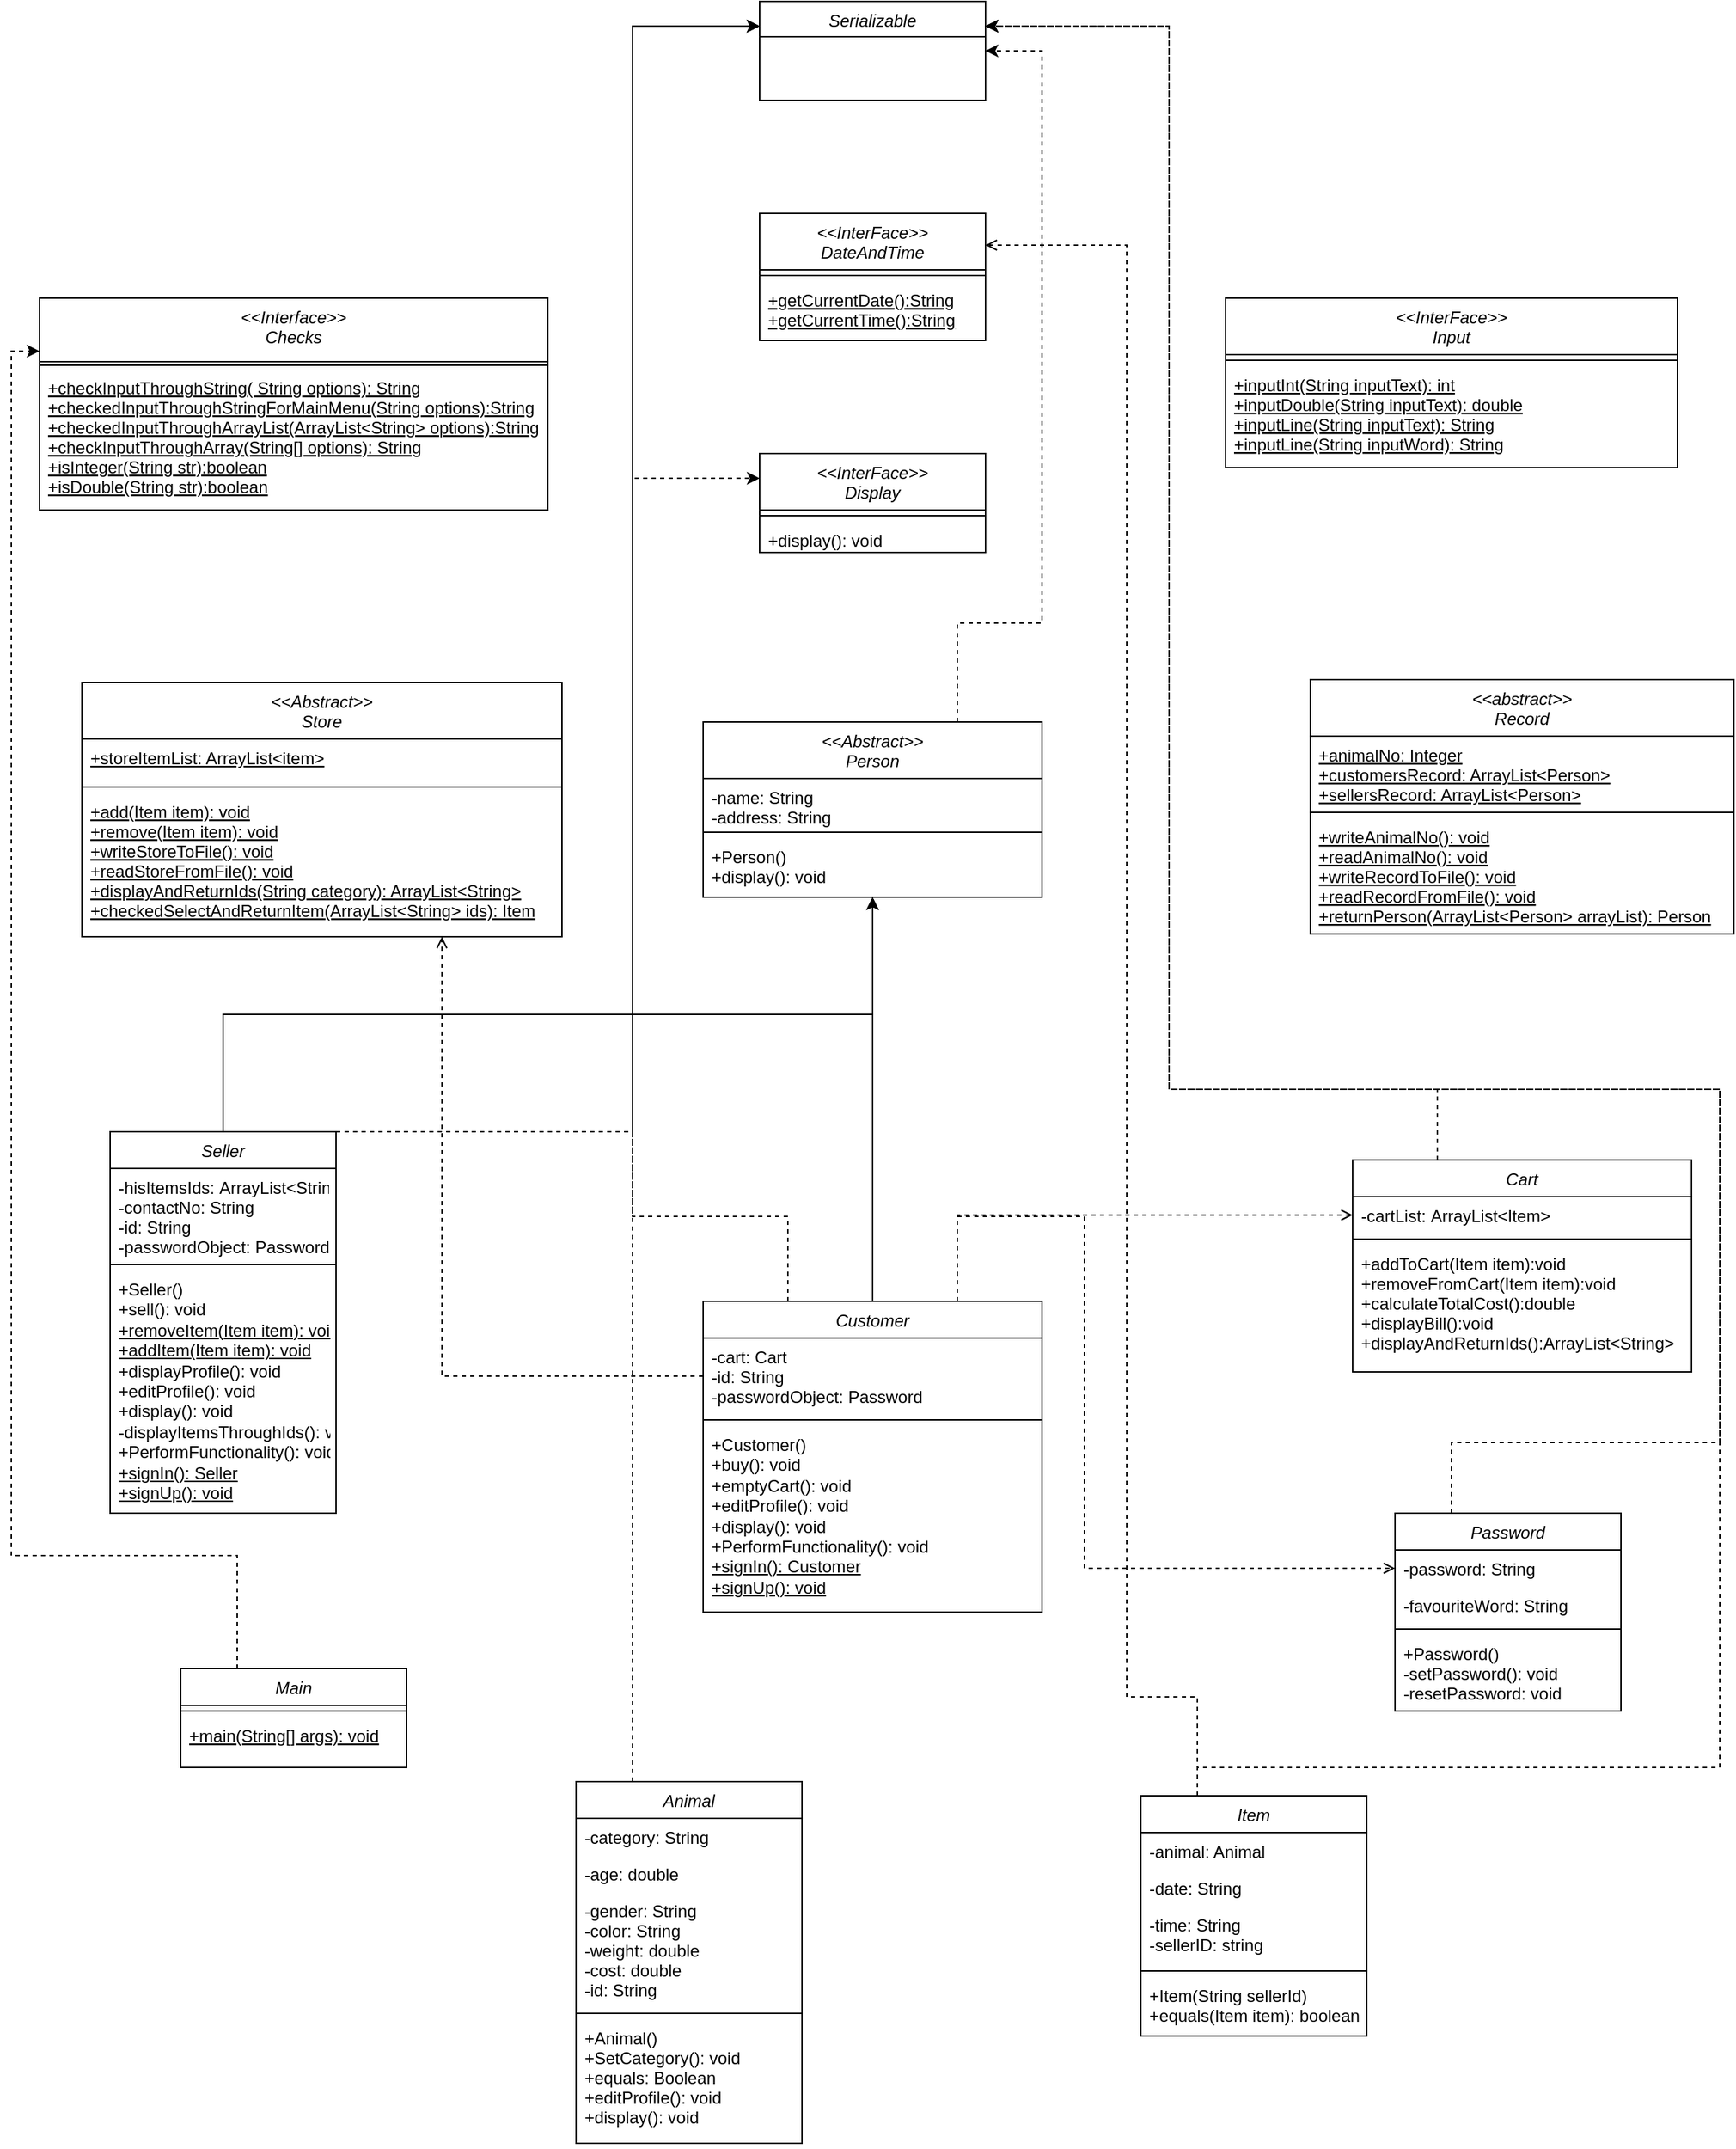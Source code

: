 <mxfile version="22.1.7" type="github">
  <diagram id="C5RBs43oDa-KdzZeNtuy" name="Page-1">
    <mxGraphModel dx="1909" dy="964" grid="1" gridSize="10" guides="1" tooltips="1" connect="1" arrows="1" fold="1" page="1" pageScale="1.5" pageWidth="827" pageHeight="1169" math="0" shadow="0">
      <root>
        <mxCell id="WIyWlLk6GJQsqaUBKTNV-0" />
        <mxCell id="WIyWlLk6GJQsqaUBKTNV-1" parent="WIyWlLk6GJQsqaUBKTNV-0" />
        <mxCell id="NCIEUlA5ZT6L8g2pzKUB-7" style="edgeStyle=orthogonalEdgeStyle;rounded=0;orthogonalLoop=1;jettySize=auto;html=1;exitX=0.25;exitY=0;exitDx=0;exitDy=0;entryX=0;entryY=0.25;entryDx=0;entryDy=0;dashed=1;" edge="1" parent="WIyWlLk6GJQsqaUBKTNV-1" source="zkfFHV4jXpPFQw0GAbJ--0" target="NCIEUlA5ZT6L8g2pzKUB-2">
          <mxGeometry relative="1" as="geometry" />
        </mxCell>
        <mxCell id="NCIEUlA5ZT6L8g2pzKUB-13" style="edgeStyle=orthogonalEdgeStyle;rounded=0;orthogonalLoop=1;jettySize=auto;html=1;exitX=0.25;exitY=0;exitDx=0;exitDy=0;entryX=0;entryY=0.25;entryDx=0;entryDy=0;dashed=1;" edge="1" parent="WIyWlLk6GJQsqaUBKTNV-1" source="zkfFHV4jXpPFQw0GAbJ--0" target="k_PIPnHerkKSlGWrIPmb-19">
          <mxGeometry relative="1" as="geometry">
            <Array as="points">
              <mxPoint x="450" y="358" />
            </Array>
          </mxGeometry>
        </mxCell>
        <mxCell id="zkfFHV4jXpPFQw0GAbJ--0" value="Animal" style="swimlane;fontStyle=2;align=center;verticalAlign=top;childLayout=stackLayout;horizontal=1;startSize=26;horizontalStack=0;resizeParent=1;resizeLast=0;collapsible=1;marginBottom=0;rounded=0;shadow=0;strokeWidth=1;labelBackgroundColor=default;" parent="WIyWlLk6GJQsqaUBKTNV-1" vertex="1">
          <mxGeometry x="410" y="1280" width="160" height="256" as="geometry">
            <mxRectangle x="230" y="140" width="160" height="26" as="alternateBounds" />
          </mxGeometry>
        </mxCell>
        <mxCell id="zkfFHV4jXpPFQw0GAbJ--1" value="-category: String" style="text;align=left;verticalAlign=top;spacingLeft=4;spacingRight=4;overflow=hidden;rotatable=0;points=[[0,0.5],[1,0.5]];portConstraint=eastwest;" parent="zkfFHV4jXpPFQw0GAbJ--0" vertex="1">
          <mxGeometry y="26" width="160" height="26" as="geometry" />
        </mxCell>
        <mxCell id="zkfFHV4jXpPFQw0GAbJ--2" value="-age: double" style="text;align=left;verticalAlign=top;spacingLeft=4;spacingRight=4;overflow=hidden;rotatable=0;points=[[0,0.5],[1,0.5]];portConstraint=eastwest;rounded=0;shadow=0;html=0;" parent="zkfFHV4jXpPFQw0GAbJ--0" vertex="1">
          <mxGeometry y="52" width="160" height="26" as="geometry" />
        </mxCell>
        <mxCell id="zkfFHV4jXpPFQw0GAbJ--3" value="-gender: String&#xa;-color: String&#xa;-weight: double&#xa;-cost: double&#xa;-id: String&#xa;" style="text;align=left;verticalAlign=top;spacingLeft=4;spacingRight=4;overflow=hidden;rotatable=0;points=[[0,0.5],[1,0.5]];portConstraint=eastwest;rounded=0;shadow=0;html=0;" parent="zkfFHV4jXpPFQw0GAbJ--0" vertex="1">
          <mxGeometry y="78" width="160" height="82" as="geometry" />
        </mxCell>
        <mxCell id="zkfFHV4jXpPFQw0GAbJ--4" value="" style="line;html=1;strokeWidth=1;align=left;verticalAlign=middle;spacingTop=-1;spacingLeft=3;spacingRight=3;rotatable=0;labelPosition=right;points=[];portConstraint=eastwest;" parent="zkfFHV4jXpPFQw0GAbJ--0" vertex="1">
          <mxGeometry y="160" width="160" height="8" as="geometry" />
        </mxCell>
        <mxCell id="zkfFHV4jXpPFQw0GAbJ--5" value="+Animal()&#xa;+SetCategory(): void&#xa;+equals: Boolean&#xa;+editProfile(): void&#xa;+display(): void" style="text;align=left;verticalAlign=top;spacingLeft=4;spacingRight=4;overflow=hidden;rotatable=0;points=[[0,0.5],[1,0.5]];portConstraint=eastwest;" parent="zkfFHV4jXpPFQw0GAbJ--0" vertex="1">
          <mxGeometry y="168" width="160" height="88" as="geometry" />
        </mxCell>
        <mxCell id="NCIEUlA5ZT6L8g2pzKUB-10" style="edgeStyle=orthogonalEdgeStyle;rounded=0;orthogonalLoop=1;jettySize=auto;html=1;exitX=0.25;exitY=0;exitDx=0;exitDy=0;entryX=1;entryY=0.25;entryDx=0;entryDy=0;dashed=1;" edge="1" parent="WIyWlLk6GJQsqaUBKTNV-1" source="k_PIPnHerkKSlGWrIPmb-0" target="NCIEUlA5ZT6L8g2pzKUB-2">
          <mxGeometry relative="1" as="geometry">
            <Array as="points">
              <mxPoint x="850" y="1270" />
              <mxPoint x="1220" y="1270" />
              <mxPoint x="1220" y="790" />
              <mxPoint x="830" y="790" />
              <mxPoint x="830" y="37" />
            </Array>
          </mxGeometry>
        </mxCell>
        <mxCell id="NCIEUlA5ZT6L8g2pzKUB-22" style="edgeStyle=orthogonalEdgeStyle;rounded=0;orthogonalLoop=1;jettySize=auto;html=1;exitX=0.25;exitY=0;exitDx=0;exitDy=0;entryX=1;entryY=0.25;entryDx=0;entryDy=0;endArrow=open;endFill=0;dashed=1;" edge="1" parent="WIyWlLk6GJQsqaUBKTNV-1" source="k_PIPnHerkKSlGWrIPmb-0" target="k_PIPnHerkKSlGWrIPmb-13">
          <mxGeometry relative="1" as="geometry">
            <Array as="points">
              <mxPoint x="850" y="1220" />
              <mxPoint x="800" y="1220" />
              <mxPoint x="800" y="193" />
            </Array>
          </mxGeometry>
        </mxCell>
        <mxCell id="k_PIPnHerkKSlGWrIPmb-0" value="Item" style="swimlane;fontStyle=2;align=center;verticalAlign=top;childLayout=stackLayout;horizontal=1;startSize=26;horizontalStack=0;resizeParent=1;resizeLast=0;collapsible=1;marginBottom=0;rounded=0;shadow=0;strokeWidth=1;" parent="WIyWlLk6GJQsqaUBKTNV-1" vertex="1">
          <mxGeometry x="810" y="1290" width="160" height="170" as="geometry">
            <mxRectangle x="230" y="140" width="160" height="26" as="alternateBounds" />
          </mxGeometry>
        </mxCell>
        <mxCell id="k_PIPnHerkKSlGWrIPmb-1" value="-animal: Animal" style="text;align=left;verticalAlign=top;spacingLeft=4;spacingRight=4;overflow=hidden;rotatable=0;points=[[0,0.5],[1,0.5]];portConstraint=eastwest;" parent="k_PIPnHerkKSlGWrIPmb-0" vertex="1">
          <mxGeometry y="26" width="160" height="26" as="geometry" />
        </mxCell>
        <mxCell id="k_PIPnHerkKSlGWrIPmb-2" value="-date: String" style="text;align=left;verticalAlign=top;spacingLeft=4;spacingRight=4;overflow=hidden;rotatable=0;points=[[0,0.5],[1,0.5]];portConstraint=eastwest;rounded=0;shadow=0;html=0;" parent="k_PIPnHerkKSlGWrIPmb-0" vertex="1">
          <mxGeometry y="52" width="160" height="26" as="geometry" />
        </mxCell>
        <mxCell id="k_PIPnHerkKSlGWrIPmb-3" value="-time: String&#xa;-sellerID: string&#xa;" style="text;align=left;verticalAlign=top;spacingLeft=4;spacingRight=4;overflow=hidden;rotatable=0;points=[[0,0.5],[1,0.5]];portConstraint=eastwest;rounded=0;shadow=0;html=0;" parent="k_PIPnHerkKSlGWrIPmb-0" vertex="1">
          <mxGeometry y="78" width="160" height="42" as="geometry" />
        </mxCell>
        <mxCell id="k_PIPnHerkKSlGWrIPmb-4" value="" style="line;html=1;strokeWidth=1;align=left;verticalAlign=middle;spacingTop=-1;spacingLeft=3;spacingRight=3;rotatable=0;labelPosition=right;points=[];portConstraint=eastwest;" parent="k_PIPnHerkKSlGWrIPmb-0" vertex="1">
          <mxGeometry y="120" width="160" height="8" as="geometry" />
        </mxCell>
        <mxCell id="k_PIPnHerkKSlGWrIPmb-5" value="+Item(String sellerId)&#xa;+equals(Item item): boolean" style="text;align=left;verticalAlign=top;spacingLeft=4;spacingRight=4;overflow=hidden;rotatable=0;points=[[0,0.5],[1,0.5]];portConstraint=eastwest;" parent="k_PIPnHerkKSlGWrIPmb-0" vertex="1">
          <mxGeometry y="128" width="160" height="42" as="geometry" />
        </mxCell>
        <mxCell id="NCIEUlA5ZT6L8g2pzKUB-6" style="edgeStyle=orthogonalEdgeStyle;rounded=0;orthogonalLoop=1;jettySize=auto;html=1;exitX=0.25;exitY=0;exitDx=0;exitDy=0;entryX=1;entryY=0.25;entryDx=0;entryDy=0;dashed=1;" edge="1" parent="WIyWlLk6GJQsqaUBKTNV-1" source="m4L7vGivun5PhIJelYzO-0" target="NCIEUlA5ZT6L8g2pzKUB-2">
          <mxGeometry relative="1" as="geometry">
            <Array as="points">
              <mxPoint x="1020" y="790" />
              <mxPoint x="830" y="790" />
              <mxPoint x="830" y="38" />
            </Array>
          </mxGeometry>
        </mxCell>
        <mxCell id="m4L7vGivun5PhIJelYzO-0" value="Cart" style="swimlane;fontStyle=2;align=center;verticalAlign=top;childLayout=stackLayout;horizontal=1;startSize=26;horizontalStack=0;resizeParent=1;resizeLast=0;collapsible=1;marginBottom=0;rounded=0;shadow=0;strokeWidth=1;" parent="WIyWlLk6GJQsqaUBKTNV-1" vertex="1">
          <mxGeometry x="960" y="840" width="240" height="150" as="geometry">
            <mxRectangle x="230" y="140" width="160" height="26" as="alternateBounds" />
          </mxGeometry>
        </mxCell>
        <mxCell id="m4L7vGivun5PhIJelYzO-1" value="-cartList: ArrayList&lt;Item&gt;" style="text;align=left;verticalAlign=top;spacingLeft=4;spacingRight=4;overflow=hidden;rotatable=0;points=[[0,0.5],[1,0.5]];portConstraint=eastwest;" parent="m4L7vGivun5PhIJelYzO-0" vertex="1">
          <mxGeometry y="26" width="240" height="26" as="geometry" />
        </mxCell>
        <mxCell id="m4L7vGivun5PhIJelYzO-4" value="" style="line;html=1;strokeWidth=1;align=left;verticalAlign=middle;spacingTop=-1;spacingLeft=3;spacingRight=3;rotatable=0;labelPosition=right;points=[];portConstraint=eastwest;" parent="m4L7vGivun5PhIJelYzO-0" vertex="1">
          <mxGeometry y="52" width="240" height="8" as="geometry" />
        </mxCell>
        <mxCell id="m4L7vGivun5PhIJelYzO-5" value="+addToCart(Item item):void&#xa;+removeFromCart(Item item):void&#xa;+calculateTotalCost():double&#xa;+displayBill():void&#xa;+displayAndReturnIds():ArrayList&lt;String&gt;" style="text;align=left;verticalAlign=top;spacingLeft=4;spacingRight=4;overflow=hidden;rotatable=0;points=[[0,0.5],[1,0.5]];portConstraint=eastwest;" parent="m4L7vGivun5PhIJelYzO-0" vertex="1">
          <mxGeometry y="60" width="240" height="80" as="geometry" />
        </mxCell>
        <mxCell id="NCIEUlA5ZT6L8g2pzKUB-8" style="edgeStyle=orthogonalEdgeStyle;rounded=0;orthogonalLoop=1;jettySize=auto;html=1;exitX=0.25;exitY=0;exitDx=0;exitDy=0;entryX=0;entryY=0.25;entryDx=0;entryDy=0;dashed=1;" edge="1" parent="WIyWlLk6GJQsqaUBKTNV-1" source="m4L7vGivun5PhIJelYzO-6" target="NCIEUlA5ZT6L8g2pzKUB-2">
          <mxGeometry relative="1" as="geometry">
            <mxPoint x="380" y="-36.667" as="targetPoint" />
            <Array as="points">
              <mxPoint x="560" y="880" />
              <mxPoint x="450" y="880" />
              <mxPoint x="450" y="37" />
            </Array>
          </mxGeometry>
        </mxCell>
        <mxCell id="NCIEUlA5ZT6L8g2pzKUB-18" style="edgeStyle=orthogonalEdgeStyle;rounded=0;orthogonalLoop=1;jettySize=auto;html=1;exitX=0.5;exitY=0;exitDx=0;exitDy=0;entryX=0.5;entryY=1;entryDx=0;entryDy=0;" edge="1" parent="WIyWlLk6GJQsqaUBKTNV-1" source="m4L7vGivun5PhIJelYzO-6" target="m4L7vGivun5PhIJelYzO-11">
          <mxGeometry relative="1" as="geometry">
            <mxPoint x="620" y="680" as="targetPoint" />
          </mxGeometry>
        </mxCell>
        <mxCell id="NCIEUlA5ZT6L8g2pzKUB-19" style="edgeStyle=orthogonalEdgeStyle;rounded=0;orthogonalLoop=1;jettySize=auto;html=1;exitX=0.75;exitY=0;exitDx=0;exitDy=0;entryX=0;entryY=0.5;entryDx=0;entryDy=0;endArrow=open;endFill=0;dashed=1;" edge="1" parent="WIyWlLk6GJQsqaUBKTNV-1" source="m4L7vGivun5PhIJelYzO-6" target="xjBw5K3ItSX2L7TnPU6x-8">
          <mxGeometry relative="1" as="geometry">
            <Array as="points">
              <mxPoint x="680" y="880" />
              <mxPoint x="770" y="880" />
              <mxPoint x="770" y="1129" />
            </Array>
          </mxGeometry>
        </mxCell>
        <mxCell id="m4L7vGivun5PhIJelYzO-6" value="Customer" style="swimlane;fontStyle=2;align=center;verticalAlign=top;childLayout=stackLayout;horizontal=1;startSize=26;horizontalStack=0;resizeParent=1;resizeLast=0;collapsible=1;marginBottom=0;rounded=0;shadow=0;strokeWidth=1;" parent="WIyWlLk6GJQsqaUBKTNV-1" vertex="1">
          <mxGeometry x="500" y="940" width="240" height="220" as="geometry">
            <mxRectangle x="230" y="140" width="160" height="26" as="alternateBounds" />
          </mxGeometry>
        </mxCell>
        <mxCell id="m4L7vGivun5PhIJelYzO-7" value="-cart: Cart&#xa;-id: String&#xa;-passwordObject: Password" style="text;align=left;verticalAlign=top;spacingLeft=4;spacingRight=4;overflow=hidden;rotatable=0;points=[[0,0.5],[1,0.5]];portConstraint=eastwest;" parent="m4L7vGivun5PhIJelYzO-6" vertex="1">
          <mxGeometry y="26" width="240" height="54" as="geometry" />
        </mxCell>
        <mxCell id="m4L7vGivun5PhIJelYzO-8" value="" style="line;html=1;strokeWidth=1;align=left;verticalAlign=middle;spacingTop=-1;spacingLeft=3;spacingRight=3;rotatable=0;labelPosition=right;points=[];portConstraint=eastwest;" parent="m4L7vGivun5PhIJelYzO-6" vertex="1">
          <mxGeometry y="80" width="240" height="8" as="geometry" />
        </mxCell>
        <mxCell id="m4L7vGivun5PhIJelYzO-9" value="+Customer()&lt;br&gt;+buy(): void&lt;br&gt;+emptyCart(): void&lt;br&gt;+editProfile(): void&lt;br&gt;+display(): void&lt;br&gt;+PerformFunctionality(): void&lt;br&gt;&lt;u&gt;+signIn(): Customer&lt;/u&gt;&lt;br&gt;&lt;u&gt;+signUp(): void&lt;/u&gt;" style="text;align=left;verticalAlign=top;spacingLeft=4;spacingRight=4;overflow=hidden;rotatable=0;points=[[0,0.5],[1,0.5]];portConstraint=eastwest;html=1;" parent="m4L7vGivun5PhIJelYzO-6" vertex="1">
          <mxGeometry y="88" width="240" height="132" as="geometry" />
        </mxCell>
        <mxCell id="k_PIPnHerkKSlGWrIPmb-7" value="&lt;&lt;Interface&gt;&gt;&#xa;Checks" style="swimlane;fontStyle=2;align=center;verticalAlign=top;childLayout=stackLayout;horizontal=1;startSize=45;horizontalStack=0;resizeParent=1;resizeLast=0;collapsible=1;marginBottom=0;rounded=0;shadow=0;strokeWidth=1;" parent="WIyWlLk6GJQsqaUBKTNV-1" vertex="1">
          <mxGeometry x="30" y="230" width="360" height="150" as="geometry">
            <mxRectangle x="230" y="140" width="160" height="26" as="alternateBounds" />
          </mxGeometry>
        </mxCell>
        <mxCell id="k_PIPnHerkKSlGWrIPmb-11" value="" style="line;html=1;strokeWidth=1;align=left;verticalAlign=middle;spacingTop=-1;spacingLeft=3;spacingRight=3;rotatable=0;labelPosition=right;points=[];portConstraint=eastwest;" parent="k_PIPnHerkKSlGWrIPmb-7" vertex="1">
          <mxGeometry y="45" width="360" height="5" as="geometry" />
        </mxCell>
        <mxCell id="k_PIPnHerkKSlGWrIPmb-12" value="+checkInputThroughString( String options): String&#xa;+checkedInputThroughStringForMainMenu(String options):String&#xa;+checkedInputThroughArrayList(ArrayList&lt;String&gt; options):String&#xa;+checkInputThroughArray(String[] options): String&#xa;+isInteger(String str):boolean&#xa;+isDouble(String str):boolean&#xa;" style="text;align=left;verticalAlign=top;spacingLeft=4;spacingRight=4;overflow=hidden;rotatable=0;points=[[0,0.5],[1,0.5]];portConstraint=eastwest;fontStyle=4" parent="k_PIPnHerkKSlGWrIPmb-7" vertex="1">
          <mxGeometry y="50" width="360" height="100" as="geometry" />
        </mxCell>
        <mxCell id="k_PIPnHerkKSlGWrIPmb-13" value="&lt;&lt;InterFace&gt;&gt;&#xa;DateAndTime" style="swimlane;fontStyle=2;align=center;verticalAlign=top;childLayout=stackLayout;horizontal=1;startSize=40;horizontalStack=0;resizeParent=1;resizeLast=0;collapsible=1;marginBottom=0;rounded=0;shadow=0;strokeWidth=1;" parent="WIyWlLk6GJQsqaUBKTNV-1" vertex="1">
          <mxGeometry x="540" y="170" width="160" height="90" as="geometry">
            <mxRectangle x="230" y="140" width="160" height="26" as="alternateBounds" />
          </mxGeometry>
        </mxCell>
        <mxCell id="k_PIPnHerkKSlGWrIPmb-17" value="" style="line;html=1;strokeWidth=1;align=left;verticalAlign=middle;spacingTop=-1;spacingLeft=3;spacingRight=3;rotatable=0;labelPosition=right;points=[];portConstraint=eastwest;" parent="k_PIPnHerkKSlGWrIPmb-13" vertex="1">
          <mxGeometry y="40" width="160" height="8" as="geometry" />
        </mxCell>
        <mxCell id="k_PIPnHerkKSlGWrIPmb-18" value="+getCurrentDate():String&#xa;+getCurrentTime():String" style="text;align=left;verticalAlign=top;spacingLeft=4;spacingRight=4;overflow=hidden;rotatable=0;points=[[0,0.5],[1,0.5]];portConstraint=eastwest;fontStyle=4" parent="k_PIPnHerkKSlGWrIPmb-13" vertex="1">
          <mxGeometry y="48" width="160" height="42" as="geometry" />
        </mxCell>
        <mxCell id="NCIEUlA5ZT6L8g2pzKUB-16" style="edgeStyle=orthogonalEdgeStyle;rounded=0;orthogonalLoop=1;jettySize=auto;html=1;exitX=0.25;exitY=0;exitDx=0;exitDy=0;entryX=0;entryY=0.25;entryDx=0;entryDy=0;dashed=1;" edge="1" parent="WIyWlLk6GJQsqaUBKTNV-1" source="xjBw5K3ItSX2L7TnPU6x-0" target="k_PIPnHerkKSlGWrIPmb-7">
          <mxGeometry relative="1" as="geometry">
            <Array as="points">
              <mxPoint x="170" y="1120" />
              <mxPoint x="10" y="1120" />
              <mxPoint x="10" y="267" />
            </Array>
          </mxGeometry>
        </mxCell>
        <mxCell id="xjBw5K3ItSX2L7TnPU6x-0" value="Main" style="swimlane;fontStyle=2;align=center;verticalAlign=top;childLayout=stackLayout;horizontal=1;startSize=26;horizontalStack=0;resizeParent=1;resizeLast=0;collapsible=1;marginBottom=0;rounded=0;shadow=0;strokeWidth=1;labelBackgroundColor=default;" parent="WIyWlLk6GJQsqaUBKTNV-1" vertex="1">
          <mxGeometry x="130" y="1200" width="160" height="70" as="geometry">
            <mxRectangle x="230" y="140" width="160" height="26" as="alternateBounds" />
          </mxGeometry>
        </mxCell>
        <mxCell id="xjBw5K3ItSX2L7TnPU6x-4" value="" style="line;html=1;strokeWidth=1;align=left;verticalAlign=middle;spacingTop=-1;spacingLeft=3;spacingRight=3;rotatable=0;labelPosition=right;points=[];portConstraint=eastwest;" parent="xjBw5K3ItSX2L7TnPU6x-0" vertex="1">
          <mxGeometry y="26" width="160" height="8" as="geometry" />
        </mxCell>
        <mxCell id="xjBw5K3ItSX2L7TnPU6x-5" value="+main(String[] args): void&#xa;&#xa;" style="text;align=left;verticalAlign=top;spacingLeft=4;spacingRight=4;overflow=hidden;rotatable=0;points=[[0,0.5],[1,0.5]];portConstraint=eastwest;fontStyle=4" parent="xjBw5K3ItSX2L7TnPU6x-0" vertex="1">
          <mxGeometry y="34" width="160" height="32" as="geometry" />
        </mxCell>
        <mxCell id="NCIEUlA5ZT6L8g2pzKUB-12" style="edgeStyle=orthogonalEdgeStyle;rounded=0;orthogonalLoop=1;jettySize=auto;html=1;exitX=0.75;exitY=0;exitDx=0;exitDy=0;entryX=1;entryY=0.5;entryDx=0;entryDy=0;dashed=1;" edge="1" parent="WIyWlLk6GJQsqaUBKTNV-1" source="m4L7vGivun5PhIJelYzO-11" target="NCIEUlA5ZT6L8g2pzKUB-2">
          <mxGeometry relative="1" as="geometry">
            <Array as="points">
              <mxPoint x="680" y="460" />
              <mxPoint x="740" y="460" />
              <mxPoint x="740" y="55" />
            </Array>
          </mxGeometry>
        </mxCell>
        <mxCell id="m4L7vGivun5PhIJelYzO-11" value="&lt;&lt;Abstract&gt;&gt;&#xa;Person" style="swimlane;fontStyle=2;align=center;verticalAlign=top;childLayout=stackLayout;horizontal=1;startSize=40;horizontalStack=0;resizeParent=1;resizeLast=0;collapsible=1;marginBottom=0;rounded=0;shadow=0;strokeWidth=1;" parent="WIyWlLk6GJQsqaUBKTNV-1" vertex="1">
          <mxGeometry x="500" y="530" width="240" height="124" as="geometry">
            <mxRectangle x="230" y="140" width="160" height="26" as="alternateBounds" />
          </mxGeometry>
        </mxCell>
        <mxCell id="m4L7vGivun5PhIJelYzO-12" value="-name: String&#xa;-address: String&#xa;" style="text;align=left;verticalAlign=top;spacingLeft=4;spacingRight=4;overflow=hidden;rotatable=0;points=[[0,0.5],[1,0.5]];portConstraint=eastwest;" parent="m4L7vGivun5PhIJelYzO-11" vertex="1">
          <mxGeometry y="40" width="240" height="34" as="geometry" />
        </mxCell>
        <mxCell id="m4L7vGivun5PhIJelYzO-13" value="" style="line;html=1;strokeWidth=1;align=left;verticalAlign=middle;spacingTop=-1;spacingLeft=3;spacingRight=3;rotatable=0;labelPosition=right;points=[];portConstraint=eastwest;" parent="m4L7vGivun5PhIJelYzO-11" vertex="1">
          <mxGeometry y="74" width="240" height="8" as="geometry" />
        </mxCell>
        <mxCell id="m4L7vGivun5PhIJelYzO-14" value="+Person()&lt;br&gt;+display(): void" style="text;align=left;verticalAlign=top;spacingLeft=4;spacingRight=4;overflow=hidden;rotatable=0;points=[[0,0.5],[1,0.5]];portConstraint=eastwest;html=1;" parent="m4L7vGivun5PhIJelYzO-11" vertex="1">
          <mxGeometry y="82" width="240" height="42" as="geometry" />
        </mxCell>
        <mxCell id="k_PIPnHerkKSlGWrIPmb-19" value="&lt;&lt;InterFace&gt;&gt;&#xa;Display" style="swimlane;fontStyle=2;align=center;verticalAlign=top;childLayout=stackLayout;horizontal=1;startSize=40;horizontalStack=0;resizeParent=1;resizeLast=0;collapsible=1;marginBottom=0;rounded=0;shadow=0;strokeWidth=1;" parent="WIyWlLk6GJQsqaUBKTNV-1" vertex="1">
          <mxGeometry x="540" y="340" width="160" height="70" as="geometry">
            <mxRectangle x="230" y="140" width="160" height="26" as="alternateBounds" />
          </mxGeometry>
        </mxCell>
        <mxCell id="k_PIPnHerkKSlGWrIPmb-20" value="" style="line;html=1;strokeWidth=1;align=left;verticalAlign=middle;spacingTop=-1;spacingLeft=3;spacingRight=3;rotatable=0;labelPosition=right;points=[];portConstraint=eastwest;" parent="k_PIPnHerkKSlGWrIPmb-19" vertex="1">
          <mxGeometry y="40" width="160" height="8" as="geometry" />
        </mxCell>
        <mxCell id="k_PIPnHerkKSlGWrIPmb-21" value="+display(): void" style="text;align=left;verticalAlign=top;spacingLeft=4;spacingRight=4;overflow=hidden;rotatable=0;points=[[0,0.5],[1,0.5]];portConstraint=eastwest;fontStyle=0" parent="k_PIPnHerkKSlGWrIPmb-19" vertex="1">
          <mxGeometry y="48" width="160" height="22" as="geometry" />
        </mxCell>
        <mxCell id="NCIEUlA5ZT6L8g2pzKUB-9" style="edgeStyle=orthogonalEdgeStyle;rounded=0;orthogonalLoop=1;jettySize=auto;html=1;exitX=0.25;exitY=0;exitDx=0;exitDy=0;entryX=0;entryY=0.25;entryDx=0;entryDy=0;dashed=1;" edge="1" parent="WIyWlLk6GJQsqaUBKTNV-1" source="m4L7vGivun5PhIJelYzO-17" target="NCIEUlA5ZT6L8g2pzKUB-2">
          <mxGeometry relative="1" as="geometry">
            <Array as="points">
              <mxPoint x="450" y="820" />
              <mxPoint x="450" y="37" />
            </Array>
          </mxGeometry>
        </mxCell>
        <mxCell id="NCIEUlA5ZT6L8g2pzKUB-17" style="edgeStyle=orthogonalEdgeStyle;rounded=0;orthogonalLoop=1;jettySize=auto;html=1;exitX=0.5;exitY=0;exitDx=0;exitDy=0;entryX=0.5;entryY=1;entryDx=0;entryDy=0;" edge="1" parent="WIyWlLk6GJQsqaUBKTNV-1" source="m4L7vGivun5PhIJelYzO-17" target="m4L7vGivun5PhIJelYzO-11">
          <mxGeometry relative="1" as="geometry" />
        </mxCell>
        <mxCell id="NCIEUlA5ZT6L8g2pzKUB-11" style="edgeStyle=orthogonalEdgeStyle;rounded=0;orthogonalLoop=1;jettySize=auto;html=1;exitX=0.25;exitY=0;exitDx=0;exitDy=0;entryX=1;entryY=0.25;entryDx=0;entryDy=0;dashed=1;" edge="1" parent="WIyWlLk6GJQsqaUBKTNV-1" source="xjBw5K3ItSX2L7TnPU6x-7" target="NCIEUlA5ZT6L8g2pzKUB-2">
          <mxGeometry relative="1" as="geometry">
            <Array as="points">
              <mxPoint x="1030" y="1040" />
              <mxPoint x="1220" y="1040" />
              <mxPoint x="1220" y="790" />
              <mxPoint x="830" y="790" />
              <mxPoint x="830" y="37" />
            </Array>
          </mxGeometry>
        </mxCell>
        <mxCell id="xjBw5K3ItSX2L7TnPU6x-7" value="Password" style="swimlane;fontStyle=2;align=center;verticalAlign=top;childLayout=stackLayout;horizontal=1;startSize=26;horizontalStack=0;resizeParent=1;resizeLast=0;collapsible=1;marginBottom=0;rounded=0;shadow=0;strokeWidth=1;" parent="WIyWlLk6GJQsqaUBKTNV-1" vertex="1">
          <mxGeometry x="990" y="1090" width="160" height="140" as="geometry">
            <mxRectangle x="230" y="140" width="160" height="26" as="alternateBounds" />
          </mxGeometry>
        </mxCell>
        <mxCell id="xjBw5K3ItSX2L7TnPU6x-8" value="-password: String" style="text;align=left;verticalAlign=top;spacingLeft=4;spacingRight=4;overflow=hidden;rotatable=0;points=[[0,0.5],[1,0.5]];portConstraint=eastwest;" parent="xjBw5K3ItSX2L7TnPU6x-7" vertex="1">
          <mxGeometry y="26" width="160" height="26" as="geometry" />
        </mxCell>
        <mxCell id="xjBw5K3ItSX2L7TnPU6x-9" value="-favouriteWord: String" style="text;align=left;verticalAlign=top;spacingLeft=4;spacingRight=4;overflow=hidden;rotatable=0;points=[[0,0.5],[1,0.5]];portConstraint=eastwest;rounded=0;shadow=0;html=0;" parent="xjBw5K3ItSX2L7TnPU6x-7" vertex="1">
          <mxGeometry y="52" width="160" height="26" as="geometry" />
        </mxCell>
        <mxCell id="xjBw5K3ItSX2L7TnPU6x-11" value="" style="line;html=1;strokeWidth=1;align=left;verticalAlign=middle;spacingTop=-1;spacingLeft=3;spacingRight=3;rotatable=0;labelPosition=right;points=[];portConstraint=eastwest;" parent="xjBw5K3ItSX2L7TnPU6x-7" vertex="1">
          <mxGeometry y="78" width="160" height="8" as="geometry" />
        </mxCell>
        <mxCell id="xjBw5K3ItSX2L7TnPU6x-12" value="+Password()&#xa;-setPassword(): void&#xa;-resetPassword: void&#xa;" style="text;align=left;verticalAlign=top;spacingLeft=4;spacingRight=4;overflow=hidden;rotatable=0;points=[[0,0.5],[1,0.5]];portConstraint=eastwest;" parent="xjBw5K3ItSX2L7TnPU6x-7" vertex="1">
          <mxGeometry y="86" width="160" height="42" as="geometry" />
        </mxCell>
        <mxCell id="k_PIPnHerkKSlGWrIPmb-22" value="&lt;&lt;InterFace&gt;&gt;&#xa;Input" style="swimlane;fontStyle=2;align=center;verticalAlign=top;childLayout=stackLayout;horizontal=1;startSize=40;horizontalStack=0;resizeParent=1;resizeLast=0;collapsible=1;marginBottom=0;rounded=0;shadow=0;strokeWidth=1;" parent="WIyWlLk6GJQsqaUBKTNV-1" vertex="1">
          <mxGeometry x="870" y="230" width="320" height="120" as="geometry">
            <mxRectangle x="230" y="140" width="160" height="26" as="alternateBounds" />
          </mxGeometry>
        </mxCell>
        <mxCell id="k_PIPnHerkKSlGWrIPmb-23" value="" style="line;html=1;strokeWidth=1;align=left;verticalAlign=middle;spacingTop=-1;spacingLeft=3;spacingRight=3;rotatable=0;labelPosition=right;points=[];portConstraint=eastwest;" parent="k_PIPnHerkKSlGWrIPmb-22" vertex="1">
          <mxGeometry y="40" width="320" height="8" as="geometry" />
        </mxCell>
        <mxCell id="k_PIPnHerkKSlGWrIPmb-24" value="+inputInt(String inputText): int&#xa;+inputDouble(String inputText): double&#xa;+inputLine(String inputText): String&#xa;+inputLine(String inputWord): String&#xa;" style="text;align=left;verticalAlign=top;spacingLeft=4;spacingRight=4;overflow=hidden;rotatable=0;points=[[0,0.5],[1,0.5]];portConstraint=eastwest;fontStyle=4" parent="k_PIPnHerkKSlGWrIPmb-22" vertex="1">
          <mxGeometry y="48" width="320" height="72" as="geometry" />
        </mxCell>
        <mxCell id="xjBw5K3ItSX2L7TnPU6x-13" value="&lt;&lt;abstract&gt;&gt;&#xa;Record" style="swimlane;fontStyle=2;align=center;verticalAlign=top;childLayout=stackLayout;horizontal=1;startSize=40;horizontalStack=0;resizeParent=1;resizeLast=0;collapsible=1;marginBottom=0;rounded=0;shadow=0;strokeWidth=1;" parent="WIyWlLk6GJQsqaUBKTNV-1" vertex="1">
          <mxGeometry x="930" y="500" width="300" height="180" as="geometry">
            <mxRectangle x="230" y="140" width="160" height="26" as="alternateBounds" />
          </mxGeometry>
        </mxCell>
        <mxCell id="xjBw5K3ItSX2L7TnPU6x-15" value="+animalNo: Integer&#xa;+customersRecord: ArrayList&lt;Person&gt;&#xa;+sellersRecord: ArrayList&lt;Person&gt;" style="text;align=left;verticalAlign=top;spacingLeft=4;spacingRight=4;overflow=hidden;rotatable=0;points=[[0,0.5],[1,0.5]];portConstraint=eastwest;rounded=0;shadow=0;html=0;fontStyle=4" parent="xjBw5K3ItSX2L7TnPU6x-13" vertex="1">
          <mxGeometry y="40" width="300" height="50" as="geometry" />
        </mxCell>
        <mxCell id="xjBw5K3ItSX2L7TnPU6x-16" value="" style="line;html=1;strokeWidth=1;align=left;verticalAlign=middle;spacingTop=-1;spacingLeft=3;spacingRight=3;rotatable=0;labelPosition=right;points=[];portConstraint=eastwest;" parent="xjBw5K3ItSX2L7TnPU6x-13" vertex="1">
          <mxGeometry y="90" width="300" height="8" as="geometry" />
        </mxCell>
        <mxCell id="xjBw5K3ItSX2L7TnPU6x-17" value="+writeAnimalNo(): void&#xa;+readAnimalNo(): void&#xa;+writeRecordToFile(): void&#xa;+readRecordFromFile(): void&#xa;+returnPerson(ArrayList&lt;Person&gt; arrayList): Person&#xa;&#xa;" style="text;align=left;verticalAlign=top;spacingLeft=4;spacingRight=4;overflow=hidden;rotatable=0;points=[[0,0.5],[1,0.5]];portConstraint=eastwest;fontStyle=4" parent="xjBw5K3ItSX2L7TnPU6x-13" vertex="1">
          <mxGeometry y="98" width="300" height="82" as="geometry" />
        </mxCell>
        <mxCell id="NCIEUlA5ZT6L8g2pzKUB-2" value="Serializable" style="swimlane;fontStyle=2;align=center;verticalAlign=top;childLayout=stackLayout;horizontal=1;startSize=25;horizontalStack=0;resizeParent=1;resizeLast=0;collapsible=1;marginBottom=0;rounded=0;shadow=0;strokeWidth=1;" vertex="1" parent="WIyWlLk6GJQsqaUBKTNV-1">
          <mxGeometry x="540" y="20" width="160" height="70" as="geometry">
            <mxRectangle x="230" y="140" width="160" height="26" as="alternateBounds" />
          </mxGeometry>
        </mxCell>
        <mxCell id="k_PIPnHerkKSlGWrIPmb-25" value="&lt;&lt;Abstract&gt;&gt;&#xa;Store" style="swimlane;fontStyle=2;align=center;verticalAlign=top;childLayout=stackLayout;horizontal=1;startSize=40;horizontalStack=0;resizeParent=1;resizeLast=0;collapsible=1;marginBottom=0;rounded=0;shadow=0;strokeWidth=1;" vertex="1" parent="WIyWlLk6GJQsqaUBKTNV-1">
          <mxGeometry x="60" y="502" width="340" height="180" as="geometry">
            <mxRectangle x="230" y="140" width="160" height="26" as="alternateBounds" />
          </mxGeometry>
        </mxCell>
        <mxCell id="k_PIPnHerkKSlGWrIPmb-26" value="+storeItemList: ArrayList&lt;item&gt;" style="text;align=left;verticalAlign=top;spacingLeft=4;spacingRight=4;overflow=hidden;rotatable=0;points=[[0,0.5],[1,0.5]];portConstraint=eastwest;fontStyle=4" vertex="1" parent="k_PIPnHerkKSlGWrIPmb-25">
          <mxGeometry y="40" width="340" height="30" as="geometry" />
        </mxCell>
        <mxCell id="k_PIPnHerkKSlGWrIPmb-29" value="" style="line;html=1;strokeWidth=1;align=left;verticalAlign=middle;spacingTop=-1;spacingLeft=3;spacingRight=3;rotatable=0;labelPosition=right;points=[];portConstraint=eastwest;" vertex="1" parent="k_PIPnHerkKSlGWrIPmb-25">
          <mxGeometry y="70" width="340" height="8" as="geometry" />
        </mxCell>
        <mxCell id="k_PIPnHerkKSlGWrIPmb-30" value="+add(Item item): void&#xa;+remove(Item item): void&#xa;+writeStoreToFile(): void&#xa;+readStoreFromFile(): void&#xa;+displayAndReturnIds(String category): ArrayList&lt;String&gt;&#xa;+checkedSelectAndReturnItem(ArrayList&lt;String&gt; ids): Item" style="text;align=left;verticalAlign=top;spacingLeft=4;spacingRight=4;overflow=hidden;rotatable=0;points=[[0,0.5],[1,0.5]];portConstraint=eastwest;fontStyle=4" vertex="1" parent="k_PIPnHerkKSlGWrIPmb-25">
          <mxGeometry y="78" width="340" height="92" as="geometry" />
        </mxCell>
        <mxCell id="NCIEUlA5ZT6L8g2pzKUB-20" style="edgeStyle=orthogonalEdgeStyle;rounded=0;orthogonalLoop=1;jettySize=auto;html=1;exitX=0.75;exitY=0;exitDx=0;exitDy=0;entryX=0;entryY=0.5;entryDx=0;entryDy=0;endArrow=open;endFill=0;dashed=1;" edge="1" parent="WIyWlLk6GJQsqaUBKTNV-1" source="m4L7vGivun5PhIJelYzO-6" target="m4L7vGivun5PhIJelYzO-1">
          <mxGeometry relative="1" as="geometry">
            <mxPoint x="260" y="850" as="sourcePoint" />
            <mxPoint x="1000" y="1139" as="targetPoint" />
            <Array as="points">
              <mxPoint x="680" y="879" />
            </Array>
          </mxGeometry>
        </mxCell>
        <mxCell id="m4L7vGivun5PhIJelYzO-17" value="Seller" style="swimlane;fontStyle=2;align=center;verticalAlign=top;childLayout=stackLayout;horizontal=1;startSize=26;horizontalStack=0;resizeParent=1;resizeLast=0;collapsible=1;marginBottom=0;rounded=0;shadow=0;strokeWidth=1;" parent="WIyWlLk6GJQsqaUBKTNV-1" vertex="1">
          <mxGeometry x="80" y="820" width="160" height="270" as="geometry">
            <mxRectangle x="230" y="140" width="160" height="26" as="alternateBounds" />
          </mxGeometry>
        </mxCell>
        <mxCell id="m4L7vGivun5PhIJelYzO-18" value="-hisItemsIds: ArrayList&lt;String&gt;&#xa;-contactNo: String&#xa;-id: String&#xa;-passwordObject: Password" style="text;align=left;verticalAlign=top;spacingLeft=4;spacingRight=4;overflow=hidden;rotatable=0;points=[[0,0.5],[1,0.5]];portConstraint=eastwest;" parent="m4L7vGivun5PhIJelYzO-17" vertex="1">
          <mxGeometry y="26" width="160" height="64" as="geometry" />
        </mxCell>
        <mxCell id="m4L7vGivun5PhIJelYzO-19" value="" style="line;html=1;strokeWidth=1;align=left;verticalAlign=middle;spacingTop=-1;spacingLeft=3;spacingRight=3;rotatable=0;labelPosition=right;points=[];portConstraint=eastwest;" parent="m4L7vGivun5PhIJelYzO-17" vertex="1">
          <mxGeometry y="90" width="160" height="8" as="geometry" />
        </mxCell>
        <mxCell id="m4L7vGivun5PhIJelYzO-20" value="+Seller()&lt;br&gt;+sell(): void&lt;br&gt;&lt;u&gt;+removeItem(Item item): void&lt;/u&gt;&lt;br&gt;&lt;u&gt;+addItem(Item item): void&lt;/u&gt;&lt;br&gt;+displayProfile(): void&lt;br&gt;+editProfile(): void&lt;br&gt;+display(): void&lt;br&gt;-displayItemsThroughIds(): void&lt;br&gt;+PerformFunctionality(): void&lt;br&gt;&lt;u&gt;+signIn(): Seller&lt;br&gt;+signUp(): void&lt;br&gt;&lt;br&gt;&lt;/u&gt;" style="text;align=left;verticalAlign=top;spacingLeft=4;spacingRight=4;overflow=hidden;rotatable=0;points=[[0,0.5],[1,0.5]];portConstraint=eastwest;html=1;" parent="m4L7vGivun5PhIJelYzO-17" vertex="1">
          <mxGeometry y="98" width="160" height="172" as="geometry" />
        </mxCell>
        <mxCell id="NCIEUlA5ZT6L8g2pzKUB-21" style="edgeStyle=orthogonalEdgeStyle;rounded=0;orthogonalLoop=1;jettySize=auto;html=1;exitX=0;exitY=0.5;exitDx=0;exitDy=0;entryX=0.75;entryY=1;entryDx=0;entryDy=0;endArrow=open;endFill=0;dashed=1;" edge="1" parent="WIyWlLk6GJQsqaUBKTNV-1" source="m4L7vGivun5PhIJelYzO-7" target="k_PIPnHerkKSlGWrIPmb-25">
          <mxGeometry relative="1" as="geometry" />
        </mxCell>
      </root>
    </mxGraphModel>
  </diagram>
</mxfile>
